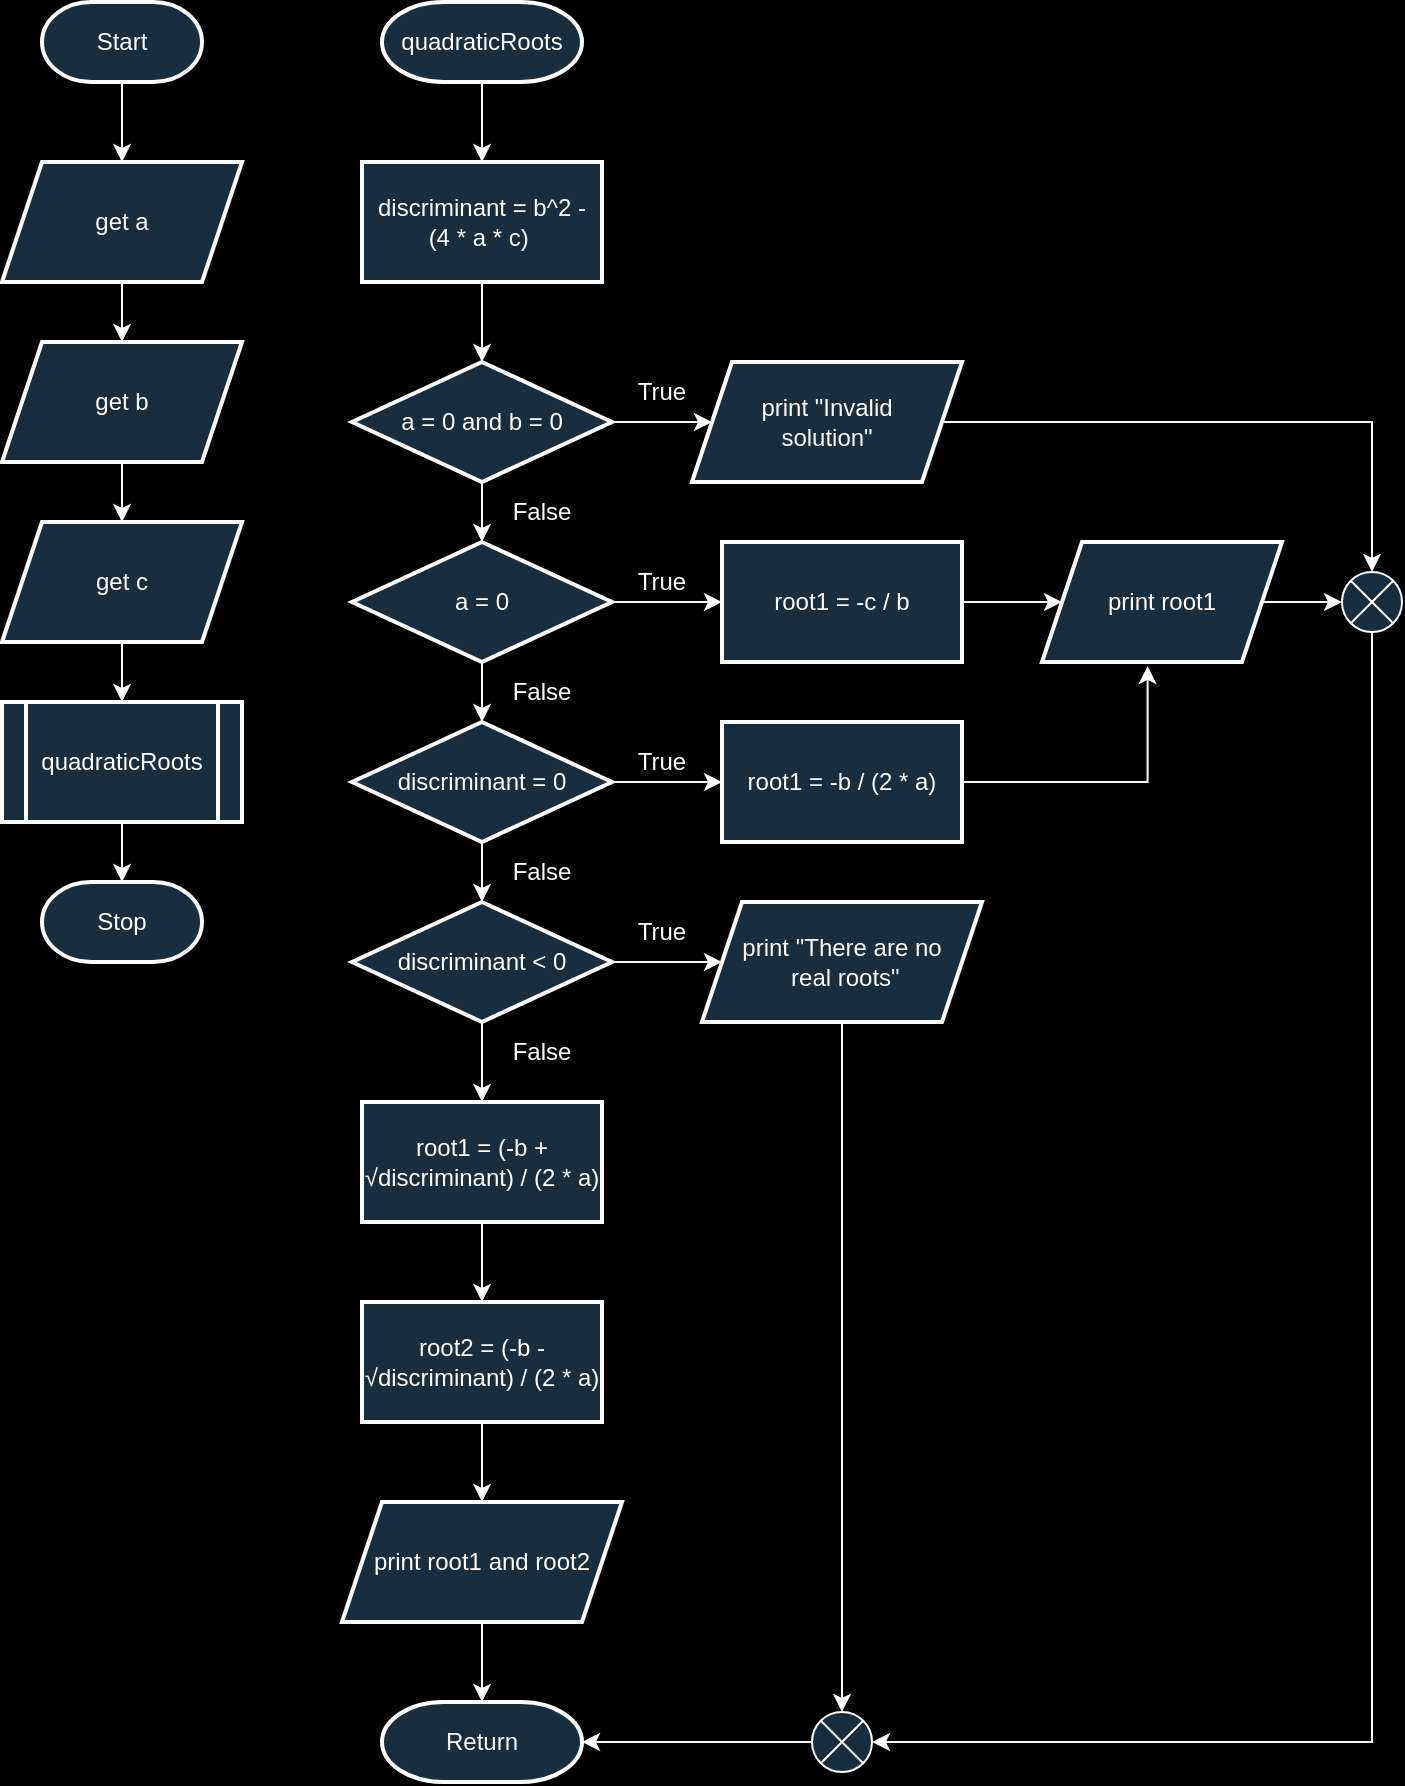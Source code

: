 <mxfile version="22.1.11" type="github">
  <diagram name="Page-1" id="h98hHJG69UWJ3FzKAG8Z">
    <mxGraphModel dx="1009" dy="542" grid="1" gridSize="10" guides="1" tooltips="1" connect="1" arrows="1" fold="1" page="1" pageScale="1" pageWidth="850" pageHeight="1100" background="#000000" math="0" shadow="0">
      <root>
        <mxCell id="0" />
        <mxCell id="1" parent="0" />
        <mxCell id="NrE9wgE44GSuKXMdwOpV-3" value="" style="edgeStyle=orthogonalEdgeStyle;rounded=0;orthogonalLoop=1;jettySize=auto;html=1;labelBackgroundColor=none;strokeColor=#FFFFFF;fontColor=default;" parent="1" source="NrE9wgE44GSuKXMdwOpV-1" target="NrE9wgE44GSuKXMdwOpV-2" edge="1">
          <mxGeometry relative="1" as="geometry" />
        </mxCell>
        <mxCell id="NrE9wgE44GSuKXMdwOpV-1" value="Start" style="strokeWidth=2;html=1;shape=mxgraph.flowchart.terminator;whiteSpace=wrap;labelBackgroundColor=none;fillColor=#182E3E;strokeColor=#FFFFFF;fontColor=#FFFFFF;" parent="1" vertex="1">
          <mxGeometry x="95" y="70" width="80" height="40" as="geometry" />
        </mxCell>
        <mxCell id="NrE9wgE44GSuKXMdwOpV-5" value="" style="edgeStyle=orthogonalEdgeStyle;rounded=0;orthogonalLoop=1;jettySize=auto;html=1;labelBackgroundColor=none;strokeColor=#FFFFFF;fontColor=default;" parent="1" source="NrE9wgE44GSuKXMdwOpV-2" target="NrE9wgE44GSuKXMdwOpV-4" edge="1">
          <mxGeometry relative="1" as="geometry" />
        </mxCell>
        <mxCell id="NrE9wgE44GSuKXMdwOpV-2" value="get a" style="shape=parallelogram;perimeter=parallelogramPerimeter;whiteSpace=wrap;html=1;fixedSize=1;strokeWidth=2;labelBackgroundColor=none;fillColor=#182E3E;strokeColor=#FFFFFF;fontColor=#FFFFFF;" parent="1" vertex="1">
          <mxGeometry x="75" y="150" width="120" height="60" as="geometry" />
        </mxCell>
        <mxCell id="NrE9wgE44GSuKXMdwOpV-7" value="" style="edgeStyle=orthogonalEdgeStyle;rounded=0;orthogonalLoop=1;jettySize=auto;html=1;labelBackgroundColor=none;strokeColor=#FFFFFF;fontColor=default;" parent="1" source="NrE9wgE44GSuKXMdwOpV-4" target="NrE9wgE44GSuKXMdwOpV-6" edge="1">
          <mxGeometry relative="1" as="geometry" />
        </mxCell>
        <mxCell id="NrE9wgE44GSuKXMdwOpV-4" value="get b" style="shape=parallelogram;perimeter=parallelogramPerimeter;whiteSpace=wrap;html=1;fixedSize=1;strokeWidth=2;labelBackgroundColor=none;fillColor=#182E3E;strokeColor=#FFFFFF;fontColor=#FFFFFF;" parent="1" vertex="1">
          <mxGeometry x="75" y="240" width="120" height="60" as="geometry" />
        </mxCell>
        <mxCell id="NrE9wgE44GSuKXMdwOpV-9" value="" style="edgeStyle=orthogonalEdgeStyle;rounded=0;orthogonalLoop=1;jettySize=auto;html=1;labelBackgroundColor=none;strokeColor=#FFFFFF;fontColor=default;" parent="1" source="NrE9wgE44GSuKXMdwOpV-6" target="NrE9wgE44GSuKXMdwOpV-8" edge="1">
          <mxGeometry relative="1" as="geometry" />
        </mxCell>
        <mxCell id="NrE9wgE44GSuKXMdwOpV-6" value="get c" style="shape=parallelogram;perimeter=parallelogramPerimeter;whiteSpace=wrap;html=1;fixedSize=1;strokeWidth=2;labelBackgroundColor=none;fillColor=#182E3E;strokeColor=#FFFFFF;fontColor=#FFFFFF;" parent="1" vertex="1">
          <mxGeometry x="75" y="330" width="120" height="60" as="geometry" />
        </mxCell>
        <mxCell id="NrE9wgE44GSuKXMdwOpV-11" value="" style="edgeStyle=orthogonalEdgeStyle;rounded=0;orthogonalLoop=1;jettySize=auto;html=1;labelBackgroundColor=none;strokeColor=#FFFFFF;fontColor=default;" parent="1" source="NrE9wgE44GSuKXMdwOpV-8" target="NrE9wgE44GSuKXMdwOpV-10" edge="1">
          <mxGeometry relative="1" as="geometry" />
        </mxCell>
        <mxCell id="NrE9wgE44GSuKXMdwOpV-8" value="quadraticRoots" style="shape=process;whiteSpace=wrap;html=1;backgroundOutline=1;strokeWidth=2;labelBackgroundColor=none;fillColor=#182E3E;strokeColor=#FFFFFF;fontColor=#FFFFFF;" parent="1" vertex="1">
          <mxGeometry x="75" y="420" width="120" height="60" as="geometry" />
        </mxCell>
        <mxCell id="NrE9wgE44GSuKXMdwOpV-10" value="Stop" style="strokeWidth=2;html=1;shape=mxgraph.flowchart.terminator;whiteSpace=wrap;labelBackgroundColor=none;fillColor=#182E3E;strokeColor=#FFFFFF;fontColor=#FFFFFF;" parent="1" vertex="1">
          <mxGeometry x="95" y="510" width="80" height="40" as="geometry" />
        </mxCell>
        <mxCell id="NrE9wgE44GSuKXMdwOpV-14" value="" style="edgeStyle=orthogonalEdgeStyle;rounded=0;orthogonalLoop=1;jettySize=auto;html=1;labelBackgroundColor=none;strokeColor=#FFFFFF;fontColor=default;" parent="1" source="NrE9wgE44GSuKXMdwOpV-12" target="NrE9wgE44GSuKXMdwOpV-13" edge="1">
          <mxGeometry relative="1" as="geometry" />
        </mxCell>
        <mxCell id="NrE9wgE44GSuKXMdwOpV-12" value="quadraticRoots" style="strokeWidth=2;html=1;shape=mxgraph.flowchart.terminator;whiteSpace=wrap;labelBackgroundColor=none;fillColor=#182E3E;strokeColor=#FFFFFF;fontColor=#FFFFFF;" parent="1" vertex="1">
          <mxGeometry x="265" y="70" width="100" height="40" as="geometry" />
        </mxCell>
        <mxCell id="NrE9wgE44GSuKXMdwOpV-16" value="" style="edgeStyle=orthogonalEdgeStyle;rounded=0;orthogonalLoop=1;jettySize=auto;html=1;labelBackgroundColor=none;strokeColor=#FFFFFF;fontColor=default;" parent="1" source="NrE9wgE44GSuKXMdwOpV-13" target="NrE9wgE44GSuKXMdwOpV-15" edge="1">
          <mxGeometry relative="1" as="geometry" />
        </mxCell>
        <mxCell id="NrE9wgE44GSuKXMdwOpV-13" value="discriminant = b^2 - &lt;br&gt;(4 * a * c)&amp;nbsp;" style="whiteSpace=wrap;html=1;strokeWidth=2;labelBackgroundColor=none;fillColor=#182E3E;strokeColor=#FFFFFF;fontColor=#FFFFFF;" parent="1" vertex="1">
          <mxGeometry x="255" y="150" width="120" height="60" as="geometry" />
        </mxCell>
        <mxCell id="NrE9wgE44GSuKXMdwOpV-18" value="" style="edgeStyle=orthogonalEdgeStyle;rounded=0;orthogonalLoop=1;jettySize=auto;html=1;labelBackgroundColor=none;strokeColor=#FFFFFF;fontColor=default;" parent="1" source="NrE9wgE44GSuKXMdwOpV-15" target="NrE9wgE44GSuKXMdwOpV-17" edge="1">
          <mxGeometry relative="1" as="geometry" />
        </mxCell>
        <mxCell id="NrE9wgE44GSuKXMdwOpV-20" value="" style="edgeStyle=orthogonalEdgeStyle;rounded=0;orthogonalLoop=1;jettySize=auto;html=1;labelBackgroundColor=none;strokeColor=#FFFFFF;fontColor=default;" parent="1" source="NrE9wgE44GSuKXMdwOpV-15" target="NrE9wgE44GSuKXMdwOpV-19" edge="1">
          <mxGeometry relative="1" as="geometry" />
        </mxCell>
        <mxCell id="NrE9wgE44GSuKXMdwOpV-15" value="a = 0 and b = 0" style="rhombus;whiteSpace=wrap;html=1;strokeWidth=2;labelBackgroundColor=none;fillColor=#182E3E;strokeColor=#FFFFFF;fontColor=#FFFFFF;" parent="1" vertex="1">
          <mxGeometry x="250" y="250" width="130" height="60" as="geometry" />
        </mxCell>
        <mxCell id="NrE9wgE44GSuKXMdwOpV-17" value="print &quot;Invalid &lt;br&gt;solution&quot;" style="shape=parallelogram;perimeter=parallelogramPerimeter;whiteSpace=wrap;html=1;fixedSize=1;strokeWidth=2;labelBackgroundColor=none;fillColor=#182E3E;strokeColor=#FFFFFF;fontColor=#FFFFFF;" parent="1" vertex="1">
          <mxGeometry x="420" y="250" width="135" height="60" as="geometry" />
        </mxCell>
        <mxCell id="NrE9wgE44GSuKXMdwOpV-22" value="" style="edgeStyle=orthogonalEdgeStyle;rounded=0;orthogonalLoop=1;jettySize=auto;html=1;labelBackgroundColor=none;strokeColor=#FFFFFF;fontColor=default;" parent="1" source="NrE9wgE44GSuKXMdwOpV-19" target="NrE9wgE44GSuKXMdwOpV-21" edge="1">
          <mxGeometry relative="1" as="geometry" />
        </mxCell>
        <mxCell id="NrE9wgE44GSuKXMdwOpV-26" value="" style="edgeStyle=orthogonalEdgeStyle;rounded=0;orthogonalLoop=1;jettySize=auto;html=1;labelBackgroundColor=none;strokeColor=#FFFFFF;fontColor=default;" parent="1" source="NrE9wgE44GSuKXMdwOpV-19" target="NrE9wgE44GSuKXMdwOpV-25" edge="1">
          <mxGeometry relative="1" as="geometry" />
        </mxCell>
        <mxCell id="NrE9wgE44GSuKXMdwOpV-19" value="a = 0" style="rhombus;whiteSpace=wrap;html=1;strokeWidth=2;labelBackgroundColor=none;fillColor=#182E3E;strokeColor=#FFFFFF;fontColor=#FFFFFF;" parent="1" vertex="1">
          <mxGeometry x="250" y="340" width="130" height="60" as="geometry" />
        </mxCell>
        <mxCell id="NrE9wgE44GSuKXMdwOpV-24" value="" style="edgeStyle=orthogonalEdgeStyle;rounded=0;orthogonalLoop=1;jettySize=auto;html=1;labelBackgroundColor=none;strokeColor=#FFFFFF;fontColor=default;" parent="1" source="NrE9wgE44GSuKXMdwOpV-21" target="NrE9wgE44GSuKXMdwOpV-23" edge="1">
          <mxGeometry relative="1" as="geometry" />
        </mxCell>
        <mxCell id="NrE9wgE44GSuKXMdwOpV-21" value="root1 = -c / b" style="whiteSpace=wrap;html=1;strokeWidth=2;labelBackgroundColor=none;fillColor=#182E3E;strokeColor=#FFFFFF;fontColor=#FFFFFF;" parent="1" vertex="1">
          <mxGeometry x="435" y="340" width="120" height="60" as="geometry" />
        </mxCell>
        <mxCell id="NrE9wgE44GSuKXMdwOpV-52" value="" style="edgeStyle=orthogonalEdgeStyle;rounded=0;orthogonalLoop=1;jettySize=auto;html=1;labelBackgroundColor=none;strokeColor=#FFFFFF;fontColor=default;" parent="1" source="NrE9wgE44GSuKXMdwOpV-23" target="NrE9wgE44GSuKXMdwOpV-51" edge="1">
          <mxGeometry relative="1" as="geometry" />
        </mxCell>
        <mxCell id="NrE9wgE44GSuKXMdwOpV-23" value="print root1" style="shape=parallelogram;perimeter=parallelogramPerimeter;whiteSpace=wrap;html=1;fixedSize=1;strokeWidth=2;labelBackgroundColor=none;fillColor=#182E3E;strokeColor=#FFFFFF;fontColor=#FFFFFF;" parent="1" vertex="1">
          <mxGeometry x="595" y="340" width="120" height="60" as="geometry" />
        </mxCell>
        <mxCell id="NrE9wgE44GSuKXMdwOpV-28" value="" style="edgeStyle=orthogonalEdgeStyle;rounded=0;orthogonalLoop=1;jettySize=auto;html=1;labelBackgroundColor=none;strokeColor=#FFFFFF;fontColor=default;" parent="1" source="NrE9wgE44GSuKXMdwOpV-25" target="NrE9wgE44GSuKXMdwOpV-27" edge="1">
          <mxGeometry relative="1" as="geometry" />
        </mxCell>
        <mxCell id="NrE9wgE44GSuKXMdwOpV-31" value="" style="edgeStyle=orthogonalEdgeStyle;rounded=0;orthogonalLoop=1;jettySize=auto;html=1;labelBackgroundColor=none;strokeColor=#FFFFFF;fontColor=default;" parent="1" source="NrE9wgE44GSuKXMdwOpV-25" target="NrE9wgE44GSuKXMdwOpV-30" edge="1">
          <mxGeometry relative="1" as="geometry" />
        </mxCell>
        <mxCell id="NrE9wgE44GSuKXMdwOpV-25" value="discriminant = 0" style="rhombus;whiteSpace=wrap;html=1;strokeWidth=2;labelBackgroundColor=none;fillColor=#182E3E;strokeColor=#FFFFFF;fontColor=#FFFFFF;" parent="1" vertex="1">
          <mxGeometry x="250" y="430" width="130" height="60" as="geometry" />
        </mxCell>
        <mxCell id="NrE9wgE44GSuKXMdwOpV-29" style="edgeStyle=orthogonalEdgeStyle;rounded=0;orthogonalLoop=1;jettySize=auto;html=1;entryX=0.44;entryY=1.033;entryDx=0;entryDy=0;entryPerimeter=0;labelBackgroundColor=none;strokeColor=#FFFFFF;fontColor=default;" parent="1" source="NrE9wgE44GSuKXMdwOpV-27" target="NrE9wgE44GSuKXMdwOpV-23" edge="1">
          <mxGeometry relative="1" as="geometry" />
        </mxCell>
        <mxCell id="NrE9wgE44GSuKXMdwOpV-27" value="root1 = -b / (2 * a)" style="whiteSpace=wrap;html=1;strokeWidth=2;labelBackgroundColor=none;fillColor=#182E3E;strokeColor=#FFFFFF;fontColor=#FFFFFF;" parent="1" vertex="1">
          <mxGeometry x="435" y="430" width="120" height="60" as="geometry" />
        </mxCell>
        <mxCell id="NrE9wgE44GSuKXMdwOpV-33" value="" style="edgeStyle=orthogonalEdgeStyle;rounded=0;orthogonalLoop=1;jettySize=auto;html=1;labelBackgroundColor=none;strokeColor=#FFFFFF;fontColor=default;" parent="1" source="NrE9wgE44GSuKXMdwOpV-30" target="NrE9wgE44GSuKXMdwOpV-32" edge="1">
          <mxGeometry relative="1" as="geometry" />
        </mxCell>
        <mxCell id="NrE9wgE44GSuKXMdwOpV-35" value="" style="edgeStyle=orthogonalEdgeStyle;rounded=0;orthogonalLoop=1;jettySize=auto;html=1;labelBackgroundColor=none;strokeColor=#FFFFFF;fontColor=default;" parent="1" source="NrE9wgE44GSuKXMdwOpV-30" target="NrE9wgE44GSuKXMdwOpV-34" edge="1">
          <mxGeometry relative="1" as="geometry" />
        </mxCell>
        <mxCell id="NrE9wgE44GSuKXMdwOpV-30" value="discriminant &amp;lt; 0" style="rhombus;whiteSpace=wrap;html=1;strokeWidth=2;labelBackgroundColor=none;fillColor=#182E3E;strokeColor=#FFFFFF;fontColor=#FFFFFF;" parent="1" vertex="1">
          <mxGeometry x="250" y="520" width="130" height="60" as="geometry" />
        </mxCell>
        <mxCell id="NrE9wgE44GSuKXMdwOpV-32" value="print &quot;There are no&lt;br&gt;&amp;nbsp;real roots&quot;" style="shape=parallelogram;perimeter=parallelogramPerimeter;whiteSpace=wrap;html=1;fixedSize=1;strokeWidth=2;labelBackgroundColor=none;fillColor=#182E3E;strokeColor=#FFFFFF;fontColor=#FFFFFF;" parent="1" vertex="1">
          <mxGeometry x="425" y="520" width="140" height="60" as="geometry" />
        </mxCell>
        <mxCell id="NrE9wgE44GSuKXMdwOpV-37" value="" style="edgeStyle=orthogonalEdgeStyle;rounded=0;orthogonalLoop=1;jettySize=auto;html=1;labelBackgroundColor=none;strokeColor=#FFFFFF;fontColor=default;" parent="1" source="NrE9wgE44GSuKXMdwOpV-34" target="NrE9wgE44GSuKXMdwOpV-36" edge="1">
          <mxGeometry relative="1" as="geometry" />
        </mxCell>
        <mxCell id="NrE9wgE44GSuKXMdwOpV-34" value="root1 = (-b + √discriminant) / (2 * a)" style="whiteSpace=wrap;html=1;strokeWidth=2;labelBackgroundColor=none;fillColor=#182E3E;strokeColor=#FFFFFF;fontColor=#FFFFFF;" parent="1" vertex="1">
          <mxGeometry x="255" y="620" width="120" height="60" as="geometry" />
        </mxCell>
        <mxCell id="NrE9wgE44GSuKXMdwOpV-39" value="" style="edgeStyle=orthogonalEdgeStyle;rounded=0;orthogonalLoop=1;jettySize=auto;html=1;labelBackgroundColor=none;strokeColor=#FFFFFF;fontColor=default;" parent="1" source="NrE9wgE44GSuKXMdwOpV-36" target="NrE9wgE44GSuKXMdwOpV-38" edge="1">
          <mxGeometry relative="1" as="geometry" />
        </mxCell>
        <mxCell id="NrE9wgE44GSuKXMdwOpV-36" value="root2 = (-b - √discriminant) / (2 * a)" style="whiteSpace=wrap;html=1;strokeWidth=2;labelBackgroundColor=none;fillColor=#182E3E;strokeColor=#FFFFFF;fontColor=#FFFFFF;" parent="1" vertex="1">
          <mxGeometry x="255" y="720" width="120" height="60" as="geometry" />
        </mxCell>
        <mxCell id="NrE9wgE44GSuKXMdwOpV-42" value="" style="edgeStyle=orthogonalEdgeStyle;rounded=0;orthogonalLoop=1;jettySize=auto;html=1;labelBackgroundColor=none;strokeColor=#FFFFFF;fontColor=default;" parent="1" source="NrE9wgE44GSuKXMdwOpV-38" target="NrE9wgE44GSuKXMdwOpV-41" edge="1">
          <mxGeometry relative="1" as="geometry" />
        </mxCell>
        <mxCell id="NrE9wgE44GSuKXMdwOpV-38" value="print root1 and root2" style="shape=parallelogram;perimeter=parallelogramPerimeter;whiteSpace=wrap;html=1;fixedSize=1;strokeWidth=2;labelBackgroundColor=none;fillColor=#182E3E;strokeColor=#FFFFFF;fontColor=#FFFFFF;" parent="1" vertex="1">
          <mxGeometry x="245" y="820" width="140" height="60" as="geometry" />
        </mxCell>
        <mxCell id="NrE9wgE44GSuKXMdwOpV-41" value="Return" style="strokeWidth=2;html=1;shape=mxgraph.flowchart.terminator;whiteSpace=wrap;labelBackgroundColor=none;fillColor=#182E3E;strokeColor=#FFFFFF;fontColor=#FFFFFF;" parent="1" vertex="1">
          <mxGeometry x="265" y="920" width="100" height="40" as="geometry" />
        </mxCell>
        <mxCell id="NrE9wgE44GSuKXMdwOpV-46" value="" style="verticalLabelPosition=bottom;verticalAlign=top;html=1;shape=mxgraph.flowchart.or;labelBackgroundColor=none;fillColor=#182E3E;strokeColor=#FFFFFF;fontColor=#FFFFFF;" parent="1" vertex="1">
          <mxGeometry x="480" y="925" width="30" height="30" as="geometry" />
        </mxCell>
        <mxCell id="NrE9wgE44GSuKXMdwOpV-48" style="edgeStyle=orthogonalEdgeStyle;rounded=0;orthogonalLoop=1;jettySize=auto;html=1;entryX=0.5;entryY=0;entryDx=0;entryDy=0;entryPerimeter=0;labelBackgroundColor=none;strokeColor=#FFFFFF;fontColor=default;" parent="1" source="NrE9wgE44GSuKXMdwOpV-32" target="NrE9wgE44GSuKXMdwOpV-46" edge="1">
          <mxGeometry relative="1" as="geometry" />
        </mxCell>
        <mxCell id="NrE9wgE44GSuKXMdwOpV-49" style="edgeStyle=orthogonalEdgeStyle;rounded=0;orthogonalLoop=1;jettySize=auto;html=1;exitX=0;exitY=0.5;exitDx=0;exitDy=0;exitPerimeter=0;entryX=1;entryY=0.5;entryDx=0;entryDy=0;entryPerimeter=0;labelBackgroundColor=none;strokeColor=#FFFFFF;fontColor=default;" parent="1" source="NrE9wgE44GSuKXMdwOpV-46" target="NrE9wgE44GSuKXMdwOpV-41" edge="1">
          <mxGeometry relative="1" as="geometry" />
        </mxCell>
        <mxCell id="NrE9wgE44GSuKXMdwOpV-51" value="" style="verticalLabelPosition=bottom;verticalAlign=top;html=1;shape=mxgraph.flowchart.or;labelBackgroundColor=none;fillColor=#182E3E;strokeColor=#FFFFFF;fontColor=#FFFFFF;" parent="1" vertex="1">
          <mxGeometry x="745" y="355" width="30" height="30" as="geometry" />
        </mxCell>
        <mxCell id="NrE9wgE44GSuKXMdwOpV-53" style="edgeStyle=orthogonalEdgeStyle;rounded=0;orthogonalLoop=1;jettySize=auto;html=1;entryX=0.5;entryY=0;entryDx=0;entryDy=0;entryPerimeter=0;labelBackgroundColor=none;strokeColor=#FFFFFF;fontColor=default;" parent="1" source="NrE9wgE44GSuKXMdwOpV-17" target="NrE9wgE44GSuKXMdwOpV-51" edge="1">
          <mxGeometry relative="1" as="geometry" />
        </mxCell>
        <mxCell id="NrE9wgE44GSuKXMdwOpV-54" style="edgeStyle=orthogonalEdgeStyle;rounded=0;orthogonalLoop=1;jettySize=auto;html=1;entryX=1;entryY=0.5;entryDx=0;entryDy=0;entryPerimeter=0;labelBackgroundColor=none;strokeColor=#FFFFFF;fontColor=default;" parent="1" source="NrE9wgE44GSuKXMdwOpV-51" target="NrE9wgE44GSuKXMdwOpV-46" edge="1">
          <mxGeometry relative="1" as="geometry">
            <mxPoint x="760" y="925" as="targetPoint" />
            <Array as="points">
              <mxPoint x="760" y="940" />
            </Array>
          </mxGeometry>
        </mxCell>
        <mxCell id="Di9DcnSdzEZkIshkrXXu-1" value="True" style="text;html=1;strokeColor=none;fillColor=none;align=center;verticalAlign=middle;whiteSpace=wrap;rounded=0;fontColor=#FFFFFF;" vertex="1" parent="1">
          <mxGeometry x="375" y="250" width="60" height="30" as="geometry" />
        </mxCell>
        <mxCell id="Di9DcnSdzEZkIshkrXXu-2" value="True" style="text;html=1;strokeColor=none;fillColor=none;align=center;verticalAlign=middle;whiteSpace=wrap;rounded=0;fontColor=#FFFFFF;" vertex="1" parent="1">
          <mxGeometry x="375" y="345" width="60" height="30" as="geometry" />
        </mxCell>
        <mxCell id="Di9DcnSdzEZkIshkrXXu-3" value="True" style="text;html=1;strokeColor=none;fillColor=none;align=center;verticalAlign=middle;whiteSpace=wrap;rounded=0;fontColor=#FFFFFF;" vertex="1" parent="1">
          <mxGeometry x="375" y="435" width="60" height="30" as="geometry" />
        </mxCell>
        <mxCell id="Di9DcnSdzEZkIshkrXXu-4" value="True" style="text;html=1;strokeColor=none;fillColor=none;align=center;verticalAlign=middle;whiteSpace=wrap;rounded=0;fontColor=#FFFFFF;" vertex="1" parent="1">
          <mxGeometry x="375" y="520" width="60" height="30" as="geometry" />
        </mxCell>
        <mxCell id="Di9DcnSdzEZkIshkrXXu-5" value="False" style="text;html=1;strokeColor=none;fillColor=none;align=center;verticalAlign=middle;whiteSpace=wrap;rounded=0;fontColor=#FFFFFF;" vertex="1" parent="1">
          <mxGeometry x="315" y="310" width="60" height="30" as="geometry" />
        </mxCell>
        <mxCell id="Di9DcnSdzEZkIshkrXXu-6" value="False" style="text;html=1;strokeColor=none;fillColor=none;align=center;verticalAlign=middle;whiteSpace=wrap;rounded=0;fontColor=#FFFFFF;" vertex="1" parent="1">
          <mxGeometry x="315" y="400" width="60" height="30" as="geometry" />
        </mxCell>
        <mxCell id="Di9DcnSdzEZkIshkrXXu-7" value="False" style="text;html=1;strokeColor=none;fillColor=none;align=center;verticalAlign=middle;whiteSpace=wrap;rounded=0;fontColor=#FFFFFF;" vertex="1" parent="1">
          <mxGeometry x="315" y="490" width="60" height="30" as="geometry" />
        </mxCell>
        <mxCell id="Di9DcnSdzEZkIshkrXXu-8" value="False" style="text;html=1;strokeColor=none;fillColor=none;align=center;verticalAlign=middle;whiteSpace=wrap;rounded=0;fontColor=#FFFFFF;" vertex="1" parent="1">
          <mxGeometry x="315" y="580" width="60" height="30" as="geometry" />
        </mxCell>
      </root>
    </mxGraphModel>
  </diagram>
</mxfile>
